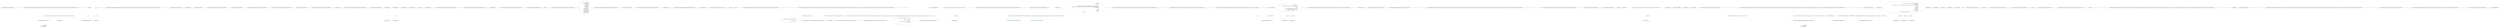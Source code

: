 digraph  {
m1_35 [cluster="CommandLine.Infrastructure.Maybe.Nothing<T>()", file="SpecificationExtensions.cs", label="Entry CommandLine.Infrastructure.Maybe.Nothing<T>()", span="63-63"];
m1_10 [cluster="CommandLine.Core.SpecificationExtensions.ThrowingValidate(System.Collections.Generic.IEnumerable<CommandLine.Core.Specification>, System.Collections.Generic.IEnumerable<System.Tuple<System.Func<CommandLine.Core.Specification, bool>, string>>)", file="SpecificationExtensions.cs", label="Entry CommandLine.Core.SpecificationExtensions.ThrowingValidate(System.Collections.Generic.IEnumerable<CommandLine.Core.Specification>, System.Collections.Generic.IEnumerable<System.Tuple<System.Func<CommandLine.Core.Specification, bool>, string>>)", span="38-38"];
m1_11 [cluster="CommandLine.Core.SpecificationExtensions.ThrowingValidate(System.Collections.Generic.IEnumerable<CommandLine.Core.Specification>, System.Collections.Generic.IEnumerable<System.Tuple<System.Func<CommandLine.Core.Specification, bool>, string>>)", file="SpecificationExtensions.cs", label=guardsLookup, span="40-40"];
m1_12 [cluster="CommandLine.Core.SpecificationExtensions.ThrowingValidate(System.Collections.Generic.IEnumerable<CommandLine.Core.Specification>, System.Collections.Generic.IEnumerable<System.Tuple<System.Func<CommandLine.Core.Specification, bool>, string>>)", file="SpecificationExtensions.cs", label="specifications.Any(spec => guard.Item1(spec))", span="42-42"];
m1_14 [cluster="CommandLine.Core.SpecificationExtensions.ThrowingValidate(System.Collections.Generic.IEnumerable<CommandLine.Core.Specification>, System.Collections.Generic.IEnumerable<System.Tuple<System.Func<CommandLine.Core.Specification, bool>, string>>)", file="SpecificationExtensions.cs", label="return specifications;", span="48-48"];
m1_13 [cluster="CommandLine.Core.SpecificationExtensions.ThrowingValidate(System.Collections.Generic.IEnumerable<CommandLine.Core.Specification>, System.Collections.Generic.IEnumerable<System.Tuple<System.Func<CommandLine.Core.Specification, bool>, string>>)", file="SpecificationExtensions.cs", label="throw new ApplicationException(guard.Item2);", span="44-44"];
m1_15 [cluster="CommandLine.Core.SpecificationExtensions.ThrowingValidate(System.Collections.Generic.IEnumerable<CommandLine.Core.Specification>, System.Collections.Generic.IEnumerable<System.Tuple<System.Func<CommandLine.Core.Specification, bool>, string>>)", file="SpecificationExtensions.cs", label="Exit CommandLine.Core.SpecificationExtensions.ThrowingValidate(System.Collections.Generic.IEnumerable<CommandLine.Core.Specification>, System.Collections.Generic.IEnumerable<System.Tuple<System.Func<CommandLine.Core.Specification, bool>, string>>)", span="38-38"];
m1_34 [cluster="CommandLine.Infrastructure.Maybe.Just<T>(T)", file="SpecificationExtensions.cs", label="Entry CommandLine.Infrastructure.Maybe.Just<T>(T)", span="68-68"];
m1_9 [cluster="OptionSpecification.cstr", file="SpecificationExtensions.cs", label="Entry OptionSpecification.cstr", span=""];
m1_33 [cluster="System.Type.ToDescriptorKind()", file="SpecificationExtensions.cs", label="Entry System.Type.ToDescriptorKind()", span="22-22"];
m1_0 [cluster="CommandLine.Core.SpecificationExtensions.IsOption(CommandLine.Core.Specification)", file="SpecificationExtensions.cs", label="Entry CommandLine.Core.SpecificationExtensions.IsOption(CommandLine.Core.Specification)", span="11-11"];
m1_1 [cluster="CommandLine.Core.SpecificationExtensions.IsOption(CommandLine.Core.Specification)", file="SpecificationExtensions.cs", label="return specification.Tag == SpecificationType.Option;", span="13-13"];
m1_2 [cluster="CommandLine.Core.SpecificationExtensions.IsOption(CommandLine.Core.Specification)", file="SpecificationExtensions.cs", label="Exit CommandLine.Core.SpecificationExtensions.IsOption(CommandLine.Core.Specification)", span="11-11"];
m1_3 [cluster="CommandLine.Core.SpecificationExtensions.IsValue(CommandLine.Core.Specification)", file="SpecificationExtensions.cs", label="Entry CommandLine.Core.SpecificationExtensions.IsValue(CommandLine.Core.Specification)", span="16-16"];
m1_4 [cluster="CommandLine.Core.SpecificationExtensions.IsValue(CommandLine.Core.Specification)", file="SpecificationExtensions.cs", label="return specification.Tag == SpecificationType.Value;", span="18-18"];
m1_5 [cluster="CommandLine.Core.SpecificationExtensions.IsValue(CommandLine.Core.Specification)", file="SpecificationExtensions.cs", label="Exit CommandLine.Core.SpecificationExtensions.IsValue(CommandLine.Core.Specification)", span="16-16"];
m1_18 [cluster="lambda expression", file="SpecificationExtensions.cs", label="Entry lambda expression", span="42-42"];
m1_19 [cluster="lambda expression", file="SpecificationExtensions.cs", label="guard.Item1(spec)", span="42-42"];
m1_20 [cluster="lambda expression", file="SpecificationExtensions.cs", label="Exit lambda expression", span="42-42"];
m1_22 [cluster="CommandLine.Core.SpecificationExtensions.GetMaxValueCount(CommandLine.Core.Specification)", file="SpecificationExtensions.cs", label="Entry CommandLine.Core.SpecificationExtensions.GetMaxValueCount(CommandLine.Core.Specification)", span="51-51"];
m1_23 [cluster="CommandLine.Core.SpecificationExtensions.GetMaxValueCount(CommandLine.Core.Specification)", file="SpecificationExtensions.cs", label="specification.ConversionType.ToDescriptorKind()", span="53-53"];
m1_27 [cluster="CommandLine.Core.SpecificationExtensions.GetMaxValueCount(CommandLine.Core.Specification)", file="SpecificationExtensions.cs", label="var min = specification.Min", span="58-58"];
m1_28 [cluster="CommandLine.Core.SpecificationExtensions.GetMaxValueCount(CommandLine.Core.Specification)", file="SpecificationExtensions.cs", label="var max = specification.Max", span="59-59"];
m1_24 [cluster="CommandLine.Core.SpecificationExtensions.GetMaxValueCount(CommandLine.Core.Specification)", file="SpecificationExtensions.cs", label="TypeDescriptorKind.Scalar", span="55-55"];
m1_26 [cluster="CommandLine.Core.SpecificationExtensions.GetMaxValueCount(CommandLine.Core.Specification)", file="SpecificationExtensions.cs", label="TypeDescriptorKind.Sequence", span="57-57"];
m1_25 [cluster="CommandLine.Core.SpecificationExtensions.GetMaxValueCount(CommandLine.Core.Specification)", file="SpecificationExtensions.cs", label="return  Maybe.Just(1);", span="56-56"];
m1_29 [cluster="CommandLine.Core.SpecificationExtensions.GetMaxValueCount(CommandLine.Core.Specification)", file="SpecificationExtensions.cs", label="min >= 0 && max >= 0", span="60-60"];
m1_30 [cluster="CommandLine.Core.SpecificationExtensions.GetMaxValueCount(CommandLine.Core.Specification)", file="SpecificationExtensions.cs", label="return Maybe.Just(max);", span="62-62"];
m1_31 [cluster="CommandLine.Core.SpecificationExtensions.GetMaxValueCount(CommandLine.Core.Specification)", file="SpecificationExtensions.cs", label="return Maybe.Nothing<int>();", span="67-67"];
m1_32 [cluster="CommandLine.Core.SpecificationExtensions.GetMaxValueCount(CommandLine.Core.Specification)", file="SpecificationExtensions.cs", label="Exit CommandLine.Core.SpecificationExtensions.GetMaxValueCount(CommandLine.Core.Specification)", span="51-51"];
m1_36 [cluster="CommandLine.Core.SpecificationExtensions.IsMinNotSpecified(CommandLine.Core.Specification)", file="SpecificationExtensions.cs", label="Entry CommandLine.Core.SpecificationExtensions.IsMinNotSpecified(CommandLine.Core.Specification)", span="70-70"];
m1_37 [cluster="CommandLine.Core.SpecificationExtensions.IsMinNotSpecified(CommandLine.Core.Specification)", file="SpecificationExtensions.cs", label="return specification.Min == -1;", span="72-72"];
m1_38 [cluster="CommandLine.Core.SpecificationExtensions.IsMinNotSpecified(CommandLine.Core.Specification)", file="SpecificationExtensions.cs", label="Exit CommandLine.Core.SpecificationExtensions.IsMinNotSpecified(CommandLine.Core.Specification)", span="70-70"];
m1_17 [cluster="System.ApplicationException.ApplicationException(string)", file="SpecificationExtensions.cs", label="Entry System.ApplicationException.ApplicationException(string)", span="0-0"];
m1_16 [cluster="Unk.Any", file="SpecificationExtensions.cs", label="Entry Unk.Any", span=""];
m1_6 [cluster="CommandLine.Core.SpecificationExtensions.WithLongName(CommandLine.Core.OptionSpecification, string)", file="SpecificationExtensions.cs", label="Entry CommandLine.Core.SpecificationExtensions.WithLongName(CommandLine.Core.OptionSpecification, string)", span="21-21"];
m1_7 [cluster="CommandLine.Core.SpecificationExtensions.WithLongName(CommandLine.Core.OptionSpecification, string)", file="SpecificationExtensions.cs", label="return new OptionSpecification(\r\n                specification.ShortName,\r\n                newLongName,\r\n                specification.Required,\r\n                specification.SetName,\r\n                specification.Min,\r\n                specification.Max,\r\n                specification.Separator,\r\n                specification.DefaultValue,\r\n                specification.ConversionType,\r\n                specification.HelpText,\r\n                specification.MetaValue,\r\n                specification.EnumValues);", span="23-35"];
m1_8 [cluster="CommandLine.Core.SpecificationExtensions.WithLongName(CommandLine.Core.OptionSpecification, string)", file="SpecificationExtensions.cs", label="Exit CommandLine.Core.SpecificationExtensions.WithLongName(CommandLine.Core.OptionSpecification, string)", span="21-21"];
m1_21 [cluster="System.Func<T, TResult>.Invoke(T)", file="SpecificationExtensions.cs", label="Entry System.Func<T, TResult>.Invoke(T)", span="0-0"];
m1_39 [cluster="CommandLine.Core.SpecificationExtensions.IsMaxNotSpecified(CommandLine.Core.Specification)", file="SpecificationExtensions.cs", label="Entry CommandLine.Core.SpecificationExtensions.IsMaxNotSpecified(CommandLine.Core.Specification)", span="75-75"];
m1_40 [cluster="CommandLine.Core.SpecificationExtensions.IsMaxNotSpecified(CommandLine.Core.Specification)", file="SpecificationExtensions.cs", label="return specification.Max == -1;", span="77-77"];
m1_41 [cluster="CommandLine.Core.SpecificationExtensions.IsMaxNotSpecified(CommandLine.Core.Specification)", file="SpecificationExtensions.cs", label="Exit CommandLine.Core.SpecificationExtensions.IsMaxNotSpecified(CommandLine.Core.Specification)", span="75-75"];
m1_42 [file="SpecificationExtensions.cs", label=guard, span=""];
m3_64 [cluster="Unk.SingleOrDefault", file="ValueSpecification.cs", label="Entry Unk.SingleOrDefault", span=""];
m3_29 [cluster="System.Collections.Generic.IEnumerable<TSource>.Empty<TSource>()", file="ValueSpecification.cs", label="Entry System.Collections.Generic.IEnumerable<TSource>.Empty<TSource>()", span="62-62"];
m3_43 [cluster="Unk.>", file="ValueSpecification.cs", label="Entry Unk.>", span=""];
m3_42 [cluster="Unk.Any", file="ValueSpecification.cs", label="Entry Unk.Any", span=""];
m3_18 [cluster="CommandLine.Core.NameLookup.HavingSeparator(string, System.Collections.Generic.IEnumerable<CommandLine.Core.OptionSpecification>, System.StringComparer)", file="ValueSpecification.cs", label="Entry CommandLine.Core.NameLookup.HavingSeparator(string, System.Collections.Generic.IEnumerable<CommandLine.Core.OptionSpecification>, System.StringComparer)", span="16-16"];
m3_3 [cluster="CommandLine.Core.InstanceChooser.Choose(System.Func<System.Collections.Generic.IEnumerable<string>, System.Collections.Generic.IEnumerable<CommandLine.Core.OptionSpecification>, CommandLine.Core.StatePair<System.Collections.Generic.IEnumerable<CommandLine.Core.Token>>>, System.Collections.Generic.IEnumerable<System.Type>, System.Collections.Generic.IEnumerable<string>, System.StringComparer, System.Globalization.CultureInfo)", file="ValueSpecification.cs", label="Entry CommandLine.Core.InstanceChooser.Choose(System.Func<System.Collections.Generic.IEnumerable<string>, System.Collections.Generic.IEnumerable<CommandLine.Core.OptionSpecification>, CommandLine.Core.StatePair<System.Collections.Generic.IEnumerable<CommandLine.Core.Token>>>, System.Collections.Generic.IEnumerable<System.Type>, System.Collections.Generic.IEnumerable<string>, System.StringComparer, System.Globalization.CultureInfo)", span="31-31"];
m3_5 [cluster="lambda expression", color=green, community=0, file="ValueSpecification.cs", label="var tokens = Tokenizer.Tokenize(args, name => NameLookup.Contains(name, optionSpecs, nameComparer))", prediction=0, span="21-21"];
m3_0 [cluster="CommandLine.Core.InstanceChooser.Choose(System.Collections.Generic.IEnumerable<System.Type>, System.Collections.Generic.IEnumerable<string>, System.StringComparer, System.Globalization.CultureInfo)", file="ValueSpecification.cs", label="Entry CommandLine.Core.InstanceChooser.Choose(System.Collections.Generic.IEnumerable<System.Type>, System.Collections.Generic.IEnumerable<string>, System.StringComparer, System.Globalization.CultureInfo)", span="12-12"];
m3_1 [cluster="CommandLine.Core.InstanceChooser.Choose(System.Collections.Generic.IEnumerable<System.Type>, System.Collections.Generic.IEnumerable<string>, System.StringComparer, System.Globalization.CultureInfo)", color=green, community=0, file="ValueSpecification.cs", label="return Choose(\r\n                (args, optionSpecs) =>\r\n                    {\r\n                        var tokens = Tokenizer.Tokenize(args, name => NameLookup.Contains(name, optionSpecs, nameComparer));\r\n                        var explodedTokens = Tokenizer.ExplodeOptionList(tokens, name => NameLookup.HavingSeparator(name, optionSpecs, nameComparer));\r\n                        return explodedTokens;\r\n                    },\r\n                types,\r\n                arguments,\r\n                nameComparer,\r\n                parsingCulture);", prediction=1, span="18-28"];
m3_2 [cluster="CommandLine.Core.InstanceChooser.Choose(System.Collections.Generic.IEnumerable<System.Type>, System.Collections.Generic.IEnumerable<string>, System.StringComparer, System.Globalization.CultureInfo)", file="ValueSpecification.cs", label="Exit CommandLine.Core.InstanceChooser.Choose(System.Collections.Generic.IEnumerable<System.Type>, System.Collections.Generic.IEnumerable<string>, System.StringComparer, System.Globalization.CultureInfo)", span="12-12"];
m3_30 [cluster="CommandLine.NotParsed<T>.NotParsed(T, System.Collections.Generic.IEnumerable<System.Type>, System.Collections.Generic.IEnumerable<CommandLine.Error>)", file="ValueSpecification.cs", label="Entry CommandLine.NotParsed<T>.NotParsed(T, System.Collections.Generic.IEnumerable<System.Type>, System.Collections.Generic.IEnumerable<CommandLine.Error>)", span="136-136"];
m3_37 [cluster="CommandLine.Core.InstanceChooser.CreateHelpVerbRequestedError(System.Collections.Generic.IEnumerable<System.Tuple<CommandLine.Core.Verb, System.Type>>, string, System.StringComparer)", file="ValueSpecification.cs", label="Entry CommandLine.Core.InstanceChooser.CreateHelpVerbRequestedError(System.Collections.Generic.IEnumerable<System.Tuple<CommandLine.Core.Verb, System.Type>>, string, System.StringComparer)", span="87-87"];
m3_62 [cluster="CommandLine.Core.InstanceChooser.CreateHelpVerbRequestedError(System.Collections.Generic.IEnumerable<System.Tuple<CommandLine.Core.Verb, System.Type>>, string, System.StringComparer)", file="ValueSpecification.cs", label="return verb.Length > 0\r\n                      ? verbs.SingleOrDefault(v => nameComparer.Equals(v.Item1.Name, verb))\r\n                             .ToMaybe()\r\n                             .Return(\r\n                                 v => new HelpVerbRequestedError(v.Item1.Name, v.Item2, true),\r\n                                 new HelpVerbRequestedError(null, null, false))\r\n                      : new HelpVerbRequestedError(null, null, false);", span="92-98"];
m3_63 [cluster="CommandLine.Core.InstanceChooser.CreateHelpVerbRequestedError(System.Collections.Generic.IEnumerable<System.Tuple<CommandLine.Core.Verb, System.Type>>, string, System.StringComparer)", file="ValueSpecification.cs", label="Exit CommandLine.Core.InstanceChooser.CreateHelpVerbRequestedError(System.Collections.Generic.IEnumerable<System.Tuple<CommandLine.Core.Verb, System.Type>>, string, System.StringComparer)", span="87-87"];
m3_45 [cluster="NotParsed<object>.cstr", file="ValueSpecification.cs", label="Entry NotParsed<object>.cstr", span=""];
m3_47 [cluster="CommandLine.BadVerbSelectedError.BadVerbSelectedError(string)", file="ValueSpecification.cs", label="Entry CommandLine.BadVerbSelectedError.BadVerbSelectedError(string)", span="346-346"];
m3_66 [cluster="CommandLine.HelpVerbRequestedError.HelpVerbRequestedError(string, System.Type, bool)", file="ValueSpecification.cs", label="Entry CommandLine.HelpVerbRequestedError.HelpVerbRequestedError(string, System.Type, bool)", span="372-372"];
m3_19 [cluster="CommandLine.Core.InstanceChooser.Choose(System.Func<System.Collections.Generic.IEnumerable<string>, System.Collections.Generic.IEnumerable<CommandLine.Core.OptionSpecification>, CommandLine.Core.StatePair<System.Collections.Generic.IEnumerable<CommandLine.Core.Token>>>, System.Collections.Generic.IEnumerable<System.Type>, System.Collections.Generic.IEnumerable<string>, System.StringComparer, System.Globalization.CultureInfo)", file="ValueSpecification.cs", label="var verbs = Verb.SelectFromTypes(types)", span="38-38"];
m3_20 [cluster="CommandLine.Core.InstanceChooser.Choose(System.Func<System.Collections.Generic.IEnumerable<string>, System.Collections.Generic.IEnumerable<CommandLine.Core.OptionSpecification>, CommandLine.Core.StatePair<System.Collections.Generic.IEnumerable<CommandLine.Core.Token>>>, System.Collections.Generic.IEnumerable<System.Type>, System.Collections.Generic.IEnumerable<string>, System.StringComparer, System.Globalization.CultureInfo)", file="ValueSpecification.cs", label="arguments.Empty()", span="40-40"];
m3_21 [cluster="CommandLine.Core.InstanceChooser.Choose(System.Func<System.Collections.Generic.IEnumerable<string>, System.Collections.Generic.IEnumerable<CommandLine.Core.OptionSpecification>, CommandLine.Core.StatePair<System.Collections.Generic.IEnumerable<CommandLine.Core.Token>>>, System.Collections.Generic.IEnumerable<System.Type>, System.Collections.Generic.IEnumerable<string>, System.StringComparer, System.Globalization.CultureInfo)", file="ValueSpecification.cs", label="return new NotParsed<object>(new NullInstance(), types, new[] { new NoVerbSelectedError() });", span="42-42"];
m3_22 [cluster="CommandLine.Core.InstanceChooser.Choose(System.Func<System.Collections.Generic.IEnumerable<string>, System.Collections.Generic.IEnumerable<CommandLine.Core.OptionSpecification>, CommandLine.Core.StatePair<System.Collections.Generic.IEnumerable<CommandLine.Core.Token>>>, System.Collections.Generic.IEnumerable<System.Type>, System.Collections.Generic.IEnumerable<string>, System.StringComparer, System.Globalization.CultureInfo)", file="ValueSpecification.cs", label="nameComparer.Equals(''help'', arguments.First()) || nameComparer.Equals(''--help'', arguments.First())", span="45-45"];
m3_23 [cluster="CommandLine.Core.InstanceChooser.Choose(System.Func<System.Collections.Generic.IEnumerable<string>, System.Collections.Generic.IEnumerable<CommandLine.Core.OptionSpecification>, CommandLine.Core.StatePair<System.Collections.Generic.IEnumerable<CommandLine.Core.Token>>>, System.Collections.Generic.IEnumerable<System.Type>, System.Collections.Generic.IEnumerable<string>, System.StringComparer, System.Globalization.CultureInfo)", file="ValueSpecification.cs", label="return new NotParsed<object>(new NullInstance(), types, new[]\r\n                    {\r\n                        CreateHelpVerbRequestedError(\r\n                            verbs,\r\n                            arguments.Skip(1).SingleOrDefault() ?? string.Empty,\r\n                            nameComparer)\r\n                    });", span="47-53"];
m3_24 [cluster="CommandLine.Core.InstanceChooser.Choose(System.Func<System.Collections.Generic.IEnumerable<string>, System.Collections.Generic.IEnumerable<CommandLine.Core.OptionSpecification>, CommandLine.Core.StatePair<System.Collections.Generic.IEnumerable<CommandLine.Core.Token>>>, System.Collections.Generic.IEnumerable<System.Type>, System.Collections.Generic.IEnumerable<string>, System.StringComparer, System.Globalization.CultureInfo)", file="ValueSpecification.cs", label="nameComparer.Equals(''version'', arguments.First()) || nameComparer.Equals(''--version'', arguments.First())", span="56-56"];
m3_25 [cluster="CommandLine.Core.InstanceChooser.Choose(System.Func<System.Collections.Generic.IEnumerable<string>, System.Collections.Generic.IEnumerable<CommandLine.Core.OptionSpecification>, CommandLine.Core.StatePair<System.Collections.Generic.IEnumerable<CommandLine.Core.Token>>>, System.Collections.Generic.IEnumerable<System.Type>, System.Collections.Generic.IEnumerable<string>, System.StringComparer, System.Globalization.CultureInfo)", file="ValueSpecification.cs", label="return new NotParsed<object>(new NullInstance(), types, new[]\r\n                    {\r\n                        new VersionRequestedError()\r\n                    });", span="58-61"];
m3_26 [cluster="CommandLine.Core.InstanceChooser.Choose(System.Func<System.Collections.Generic.IEnumerable<string>, System.Collections.Generic.IEnumerable<CommandLine.Core.OptionSpecification>, CommandLine.Core.StatePair<System.Collections.Generic.IEnumerable<CommandLine.Core.Token>>>, System.Collections.Generic.IEnumerable<System.Type>, System.Collections.Generic.IEnumerable<string>, System.StringComparer, System.Globalization.CultureInfo)", file="ValueSpecification.cs", label="return MatchVerb(tokenizer, verbs, arguments, nameComparer, parsingCulture);", span="64-64"];
m3_27 [cluster="CommandLine.Core.InstanceChooser.Choose(System.Func<System.Collections.Generic.IEnumerable<string>, System.Collections.Generic.IEnumerable<CommandLine.Core.OptionSpecification>, CommandLine.Core.StatePair<System.Collections.Generic.IEnumerable<CommandLine.Core.Token>>>, System.Collections.Generic.IEnumerable<System.Type>, System.Collections.Generic.IEnumerable<string>, System.StringComparer, System.Globalization.CultureInfo)", file="ValueSpecification.cs", label="Exit CommandLine.Core.InstanceChooser.Choose(System.Func<System.Collections.Generic.IEnumerable<string>, System.Collections.Generic.IEnumerable<CommandLine.Core.OptionSpecification>, CommandLine.Core.StatePair<System.Collections.Generic.IEnumerable<CommandLine.Core.Token>>>, System.Collections.Generic.IEnumerable<System.Type>, System.Collections.Generic.IEnumerable<string>, System.StringComparer, System.Globalization.CultureInfo)", span="31-31"];
m3_14 [cluster="CommandLine.Core.NameLookup.Contains(string, System.Collections.Generic.IEnumerable<CommandLine.Core.OptionSpecification>, System.StringComparer)", file="ValueSpecification.cs", label="Entry CommandLine.Core.NameLookup.Contains(string, System.Collections.Generic.IEnumerable<CommandLine.Core.OptionSpecification>, System.StringComparer)", span="11-11"];
m3_38 [cluster="CommandLine.VersionRequestedError.VersionRequestedError()", file="ValueSpecification.cs", label="Entry CommandLine.VersionRequestedError.VersionRequestedError()", span="421-421"];
m3_34 [cluster="System.StringComparer.Equals(string, string)", file="ValueSpecification.cs", label="Entry System.StringComparer.Equals(string, string)", span="0-0"];
m3_65 [cluster="Unk.ToMaybe", file="ValueSpecification.cs", label="Entry Unk.ToMaybe", span=""];
m3_54 [cluster="Unk.Single", file="ValueSpecification.cs", label="Entry Unk.Single", span=""];
m3_6 [cluster="lambda expression", color=green, community=0, file="ValueSpecification.cs", label="var explodedTokens = Tokenizer.ExplodeOptionList(tokens, name => NameLookup.HavingSeparator(name, optionSpecs, nameComparer))", prediction=2, span="22-22"];
m3_71 [cluster="lambda expression", file="ValueSpecification.cs", label="Entry lambda expression", span="96-96"];
m3_11 [cluster="lambda expression", file="ValueSpecification.cs", label="Entry lambda expression", span="21-21"];
m3_12 [cluster="lambda expression", color=green, community=0, file="ValueSpecification.cs", label="NameLookup.Contains(name, optionSpecs, nameComparer)", prediction=3, span="21-21"];
m3_13 [cluster="lambda expression", file="ValueSpecification.cs", label="Exit lambda expression", span="21-21"];
m3_7 [cluster="lambda expression", file="ValueSpecification.cs", label="CommandLine.Core.ValueSpecification", span=""];
m3_15 [cluster="lambda expression", file="ValueSpecification.cs", label="Entry lambda expression", span="22-22"];
m3_16 [cluster="lambda expression", color=green, community=0, file="ValueSpecification.cs", label="NameLookup.HavingSeparator(name, optionSpecs, nameComparer)", prediction=3, span="22-22"];
m3_17 [cluster="lambda expression", file="ValueSpecification.cs", label="Exit lambda expression", span="22-22"];
m3_8 [cluster="lambda expression", file="ValueSpecification.cs", label="Exit lambda expression", span="19-24"];
m3_49 [cluster="lambda expression", file="ValueSpecification.cs", label="nameComparer.Equals(a.Item1.Name, arguments.First())", span="74-74"];
m3_57 [cluster="lambda expression", file="ValueSpecification.cs", label="nameComparer.Equals(v.Item1.Name, arguments.First())", span="76-76"];
m3_69 [cluster="lambda expression", file="ValueSpecification.cs", label="nameComparer.Equals(v.Item1.Name, verb)", span="93-93"];
m3_52 [cluster="lambda expression", file="ValueSpecification.cs", label="verbs.Single(v => nameComparer.Equals(v.Item1.Name, arguments.First())).Item2.AutoDefault()", span="76-76"];
m3_48 [cluster="lambda expression", file="ValueSpecification.cs", label="Entry lambda expression", span="74-74"];
m3_51 [cluster="lambda expression", file="ValueSpecification.cs", label="Entry lambda expression", span="76-76"];
m3_59 [cluster="lambda expression", file="ValueSpecification.cs", label="Entry lambda expression", span="83-83"];
m3_50 [cluster="lambda expression", file="ValueSpecification.cs", label="Exit lambda expression", span="74-74"];
m3_56 [cluster="lambda expression", file="ValueSpecification.cs", label="Entry lambda expression", span="76-76"];
m3_58 [cluster="lambda expression", file="ValueSpecification.cs", label="Exit lambda expression", span="76-76"];
m3_68 [cluster="lambda expression", file="ValueSpecification.cs", label="Entry lambda expression", span="93-93"];
m3_70 [cluster="lambda expression", file="ValueSpecification.cs", label="Exit lambda expression", span="93-93"];
m3_53 [cluster="lambda expression", file="ValueSpecification.cs", label="Exit lambda expression", span="76-76"];
m3_61 [cluster="lambda expression", file="ValueSpecification.cs", label="Exit lambda expression", span="83-83"];
m3_60 [cluster="lambda expression", file="ValueSpecification.cs", label="v.Item2", span="83-83"];
m3_72 [cluster="lambda expression", file="ValueSpecification.cs", label="new HelpVerbRequestedError(v.Item1.Name, v.Item2, true)", span="96-96"];
m3_73 [cluster="lambda expression", file="ValueSpecification.cs", label="Exit lambda expression", span="96-96"];
m3_33 [cluster="System.Collections.Generic.IEnumerable<TSource>.First<TSource>()", file="ValueSpecification.cs", label="Entry System.Collections.Generic.IEnumerable<TSource>.First<TSource>()", span="0-0"];
m3_35 [cluster="System.Collections.Generic.IEnumerable<TSource>.Skip<TSource>(int)", file="ValueSpecification.cs", label="Entry System.Collections.Generic.IEnumerable<TSource>.Skip<TSource>(int)", span="0-0"];
m3_46 [cluster="Unk.Select", file="ValueSpecification.cs", label="Entry Unk.Select", span=""];
m3_32 [cluster="CommandLine.NoVerbSelectedError.NoVerbSelectedError()", file="ValueSpecification.cs", label="Entry CommandLine.NoVerbSelectedError.NoVerbSelectedError()", span="410-410"];
m3_9 [cluster="CommandLine.Core.Tokenizer.Tokenize(System.Collections.Generic.IEnumerable<string>, System.Func<string, bool>)", file="ValueSpecification.cs", label="Entry CommandLine.Core.Tokenizer.Tokenize(System.Collections.Generic.IEnumerable<string>, System.Func<string, bool>)", span="11-11"];
m3_67 [cluster="Unk.Return", file="ValueSpecification.cs", label="Entry Unk.Return", span=""];
m3_39 [cluster="CommandLine.Core.InstanceChooser.MatchVerb(System.Func<System.Collections.Generic.IEnumerable<string>, System.Collections.Generic.IEnumerable<CommandLine.Core.OptionSpecification>, CommandLine.Core.StatePair<System.Collections.Generic.IEnumerable<CommandLine.Core.Token>>>, System.Collections.Generic.IEnumerable<System.Tuple<CommandLine.Core.Verb, System.Type>>, System.Collections.Generic.IEnumerable<string>, System.StringComparer, System.Globalization.CultureInfo)", file="ValueSpecification.cs", label="Entry CommandLine.Core.InstanceChooser.MatchVerb(System.Func<System.Collections.Generic.IEnumerable<string>, System.Collections.Generic.IEnumerable<CommandLine.Core.OptionSpecification>, CommandLine.Core.StatePair<System.Collections.Generic.IEnumerable<CommandLine.Core.Token>>>, System.Collections.Generic.IEnumerable<System.Tuple<CommandLine.Core.Verb, System.Type>>, System.Collections.Generic.IEnumerable<string>, System.StringComparer, System.Globalization.CultureInfo)", span="67-67"];
m3_40 [cluster="CommandLine.Core.InstanceChooser.MatchVerb(System.Func<System.Collections.Generic.IEnumerable<string>, System.Collections.Generic.IEnumerable<CommandLine.Core.OptionSpecification>, CommandLine.Core.StatePair<System.Collections.Generic.IEnumerable<CommandLine.Core.Token>>>, System.Collections.Generic.IEnumerable<System.Tuple<CommandLine.Core.Verb, System.Type>>, System.Collections.Generic.IEnumerable<string>, System.StringComparer, System.Globalization.CultureInfo)", file="ValueSpecification.cs", label="return verbs.Any(a => nameComparer.Equals(a.Item1.Name, arguments.First()))\r\n                ? InstanceBuilder.Build(\r\n                    Maybe.Just<Func<object>>(() => verbs.Single(v => nameComparer.Equals(v.Item1.Name, arguments.First())).Item2.AutoDefault()),\r\n                    tokenizer,\r\n                    arguments.Skip(1),\r\n                    nameComparer,\r\n                    parsingCulture)\r\n                : new NotParsed<object>(\r\n                    new NullInstance(),\r\n                    verbs.Select(v => v.Item2),\r\n                    new[] { new BadVerbSelectedError(arguments.First()) });", span="74-84"];
m3_41 [cluster="CommandLine.Core.InstanceChooser.MatchVerb(System.Func<System.Collections.Generic.IEnumerable<string>, System.Collections.Generic.IEnumerable<CommandLine.Core.OptionSpecification>, CommandLine.Core.StatePair<System.Collections.Generic.IEnumerable<CommandLine.Core.Token>>>, System.Collections.Generic.IEnumerable<System.Tuple<CommandLine.Core.Verb, System.Type>>, System.Collections.Generic.IEnumerable<string>, System.StringComparer, System.Globalization.CultureInfo)", file="ValueSpecification.cs", label="Exit CommandLine.Core.InstanceChooser.MatchVerb(System.Func<System.Collections.Generic.IEnumerable<string>, System.Collections.Generic.IEnumerable<CommandLine.Core.OptionSpecification>, CommandLine.Core.StatePair<System.Collections.Generic.IEnumerable<CommandLine.Core.Token>>>, System.Collections.Generic.IEnumerable<System.Tuple<CommandLine.Core.Verb, System.Type>>, System.Collections.Generic.IEnumerable<string>, System.StringComparer, System.Globalization.CultureInfo)", span="67-67"];
m3_55 [cluster="Unk.AutoDefault", file="ValueSpecification.cs", label="Entry Unk.AutoDefault", span=""];
m3_31 [cluster="CommandLine.NullInstance.NullInstance()", file="ValueSpecification.cs", label="Entry CommandLine.NullInstance.NullInstance()", span="9-9"];
m3_44 [cluster="CommandLine.Core.InstanceBuilder.Build<T>(CommandLine.Infrastructure.Maybe<System.Func<T>>, System.Func<System.Collections.Generic.IEnumerable<string>, System.Collections.Generic.IEnumerable<CommandLine.Core.OptionSpecification>, CommandLine.Core.StatePair<System.Collections.Generic.IEnumerable<CommandLine.Core.Token>>>, System.Collections.Generic.IEnumerable<string>, System.StringComparer, System.Globalization.CultureInfo)", file="ValueSpecification.cs", label="Entry CommandLine.Core.InstanceBuilder.Build<T>(CommandLine.Infrastructure.Maybe<System.Func<T>>, System.Func<System.Collections.Generic.IEnumerable<string>, System.Collections.Generic.IEnumerable<CommandLine.Core.OptionSpecification>, CommandLine.Core.StatePair<System.Collections.Generic.IEnumerable<CommandLine.Core.Token>>>, System.Collections.Generic.IEnumerable<string>, System.StringComparer, System.Globalization.CultureInfo)", span="34-34"];
m3_28 [cluster="CommandLine.Core.Verb.SelectFromTypes(System.Collections.Generic.IEnumerable<System.Type>)", file="ValueSpecification.cs", label="Entry CommandLine.Core.Verb.SelectFromTypes(System.Collections.Generic.IEnumerable<System.Type>)", span="40-40"];
m3_10 [cluster="CommandLine.Core.Tokenizer.ExplodeOptionList(CommandLine.Core.StatePair<System.Collections.Generic.IEnumerable<CommandLine.Core.Token>>, System.Func<string, CommandLine.Infrastructure.Maybe<char>>)", file="ValueSpecification.cs", label="Entry CommandLine.Core.Tokenizer.ExplodeOptionList(CommandLine.Core.StatePair<System.Collections.Generic.IEnumerable<CommandLine.Core.Token>>, System.Func<string, CommandLine.Infrastructure.Maybe<char>>)", span="44-44"];
m3_36 [cluster="System.Collections.Generic.IEnumerable<TSource>.SingleOrDefault<TSource>()", file="ValueSpecification.cs", label="Entry System.Collections.Generic.IEnumerable<TSource>.SingleOrDefault<TSource>()", span="0-0"];
m3_74 [cluster="HelpVerbRequestedError.cstr", file="ValueSpecification.cs", label="Entry HelpVerbRequestedError.cstr", span=""];
m3_75 [file="ValueSpecification.cs", label="System.StringComparer", span=""];
m3_76 [file="ValueSpecification.cs", label="System.Collections.Generic.IEnumerable<CommandLine.Core.OptionSpecification>", span=""];
m3_77 [file="ValueSpecification.cs", label="System.Collections.Generic.IEnumerable<string>", span=""];
m3_78 [file="ValueSpecification.cs", label="System.StringComparer", span=""];
m3_80 [file="ValueSpecification.cs", label=string, span=""];
m3_81 [file="ValueSpecification.cs", label="System.StringComparer", span=""];
m3_79 [file="ValueSpecification.cs", label="System.Collections.Generic.IEnumerable<System.Tuple<CommandLine.Core.Verb, System.Type>>", span=""];
m1_10 -> m1_12  [color=darkseagreen4, key=1, label="System.Collections.Generic.IEnumerable<CommandLine.Core.Specification>", style=dashed];
m1_10 -> m1_14  [color=darkseagreen4, key=1, label="System.Collections.Generic.IEnumerable<CommandLine.Core.Specification>", style=dashed];
m1_11 -> m1_19  [color=darkseagreen4, key=1, label=guard, style=dashed];
m1_11 -> m1_13  [color=darkseagreen4, key=1, label=guard, style=dashed];
m1_12 -> m1_18  [color=darkseagreen4, key=1, label="lambda expression", style=dashed];
m1_27 -> m1_29  [color=darkseagreen4, key=1, label=min, style=dashed];
m1_28 -> m1_30  [color=darkseagreen4, key=1, label=max, style=dashed];
m1_42 -> m1_19  [color=darkseagreen4, key=1, label=guard, style=dashed];
m3_3 -> m3_20  [color=darkseagreen4, key=1, label="System.Collections.Generic.IEnumerable<string>", style=dashed];
m3_3 -> m3_21  [color=darkseagreen4, key=1, label="System.Collections.Generic.IEnumerable<System.Type>", style=dashed];
m3_3 -> m3_22  [color=darkseagreen4, key=1, label="System.Collections.Generic.IEnumerable<string>", style=dashed];
m3_3 -> m3_23  [color=darkseagreen4, key=1, label="System.Collections.Generic.IEnumerable<System.Type>", style=dashed];
m3_3 -> m3_24  [color=darkseagreen4, key=1, label="System.Collections.Generic.IEnumerable<string>", style=dashed];
m3_3 -> m3_25  [color=darkseagreen4, key=1, label="System.Collections.Generic.IEnumerable<System.Type>", style=dashed];
m3_3 -> m3_26  [color=darkseagreen4, key=1, label="System.Func<System.Collections.Generic.IEnumerable<string>, System.Collections.Generic.IEnumerable<CommandLine.Core.OptionSpecification>, CommandLine.Core.StatePair<System.Collections.Generic.IEnumerable<CommandLine.Core.Token>>>", style=dashed];
m3_5 -> m3_11  [color=green, key=1, label="lambda expression", style=dashed];
m3_0 -> m3_12  [color=green, key=1, label="System.StringComparer", style=dashed];
m3_0 -> m3_16  [color=green, key=1, label="System.StringComparer", style=dashed];
m3_37 -> m3_69  [color=darkseagreen4, key=1, label=string, style=dashed];
m3_62 -> m3_68  [color=darkseagreen4, key=1, label="lambda expression", style=dashed];
m3_62 -> m3_71  [color=darkseagreen4, key=1, label="lambda expression", style=dashed];
m3_19 -> m3_23  [color=darkseagreen4, key=1, label=verbs, style=dashed];
m3_19 -> m3_26  [color=darkseagreen4, key=1, label=verbs, style=dashed];
m3_6 -> m3_15  [color=green, key=1, label="lambda expression", style=dashed];
m3_52 -> m3_56  [color=darkseagreen4, key=1, label="lambda expression", style=dashed];
m3_39 -> m3_49  [color=darkseagreen4, key=1, label="System.Collections.Generic.IEnumerable<string>", style=dashed];
m3_39 -> m3_52  [color=darkseagreen4, key=1, label="System.Collections.Generic.IEnumerable<System.Tuple<CommandLine.Core.Verb, System.Type>>", style=dashed];
m3_39 -> m3_57  [color=darkseagreen4, key=1, label="System.Collections.Generic.IEnumerable<string>", style=dashed];
m3_40 -> m3_48  [color=darkseagreen4, key=1, label="lambda expression", style=dashed];
m3_40 -> m3_51  [color=darkseagreen4, key=1, label="lambda expression", style=dashed];
m3_40 -> m3_59  [color=darkseagreen4, key=1, label="lambda expression", style=dashed];
m3_75 -> m3_12  [color=green, key=1, label="System.StringComparer", style=dashed];
m3_75 -> m3_16  [color=green, key=1, label="System.StringComparer", style=dashed];
m3_76 -> m3_12  [color=green, key=1, label="System.Collections.Generic.IEnumerable<CommandLine.Core.OptionSpecification>", style=dashed];
m3_76 -> m3_16  [color=green, key=1, label="System.Collections.Generic.IEnumerable<CommandLine.Core.OptionSpecification>", style=dashed];
m3_77 -> m3_49  [color=darkseagreen4, key=1, label="System.Collections.Generic.IEnumerable<string>", style=dashed];
m3_77 -> m3_57  [color=darkseagreen4, key=1, label="System.Collections.Generic.IEnumerable<string>", style=dashed];
m3_77 -> m3_52  [color=darkseagreen4, key=1, label="System.Collections.Generic.IEnumerable<string>", style=dashed];
m3_78 -> m3_49  [color=darkseagreen4, key=1, label="System.StringComparer", style=dashed];
m3_78 -> m3_57  [color=darkseagreen4, key=1, label="System.StringComparer", style=dashed];
m3_78 -> m3_52  [color=darkseagreen4, key=1, label="System.StringComparer", style=dashed];
m3_80 -> m3_69  [color=darkseagreen4, key=1, label=string, style=dashed];
m3_81 -> m3_69  [color=darkseagreen4, key=1, label="System.StringComparer", style=dashed];
m3_79 -> m3_52  [color=darkseagreen4, key=1, label="System.Collections.Generic.IEnumerable<System.Tuple<CommandLine.Core.Verb, System.Type>>", style=dashed];
}
